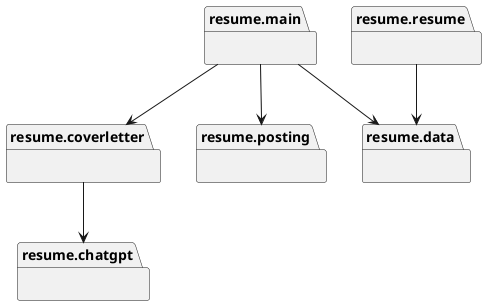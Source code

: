 @startuml packages
set namespaceSeparator none

package "resume.chatgpt" as resume.chatgpt {
}
package "resume.coverletter" as resume.coverletter {
}
package "resume.data" as resume.data {
}
package "resume.main" as resume.main {
}
package "resume.posting" as resume.posting {
}
package "resume.resume" as resume.resume {
}
resume.coverletter --> resume.chatgpt
resume.main --> resume.coverletter
resume.main --> resume.data
resume.main --> resume.posting
resume.resume --> resume.data
@enduml
